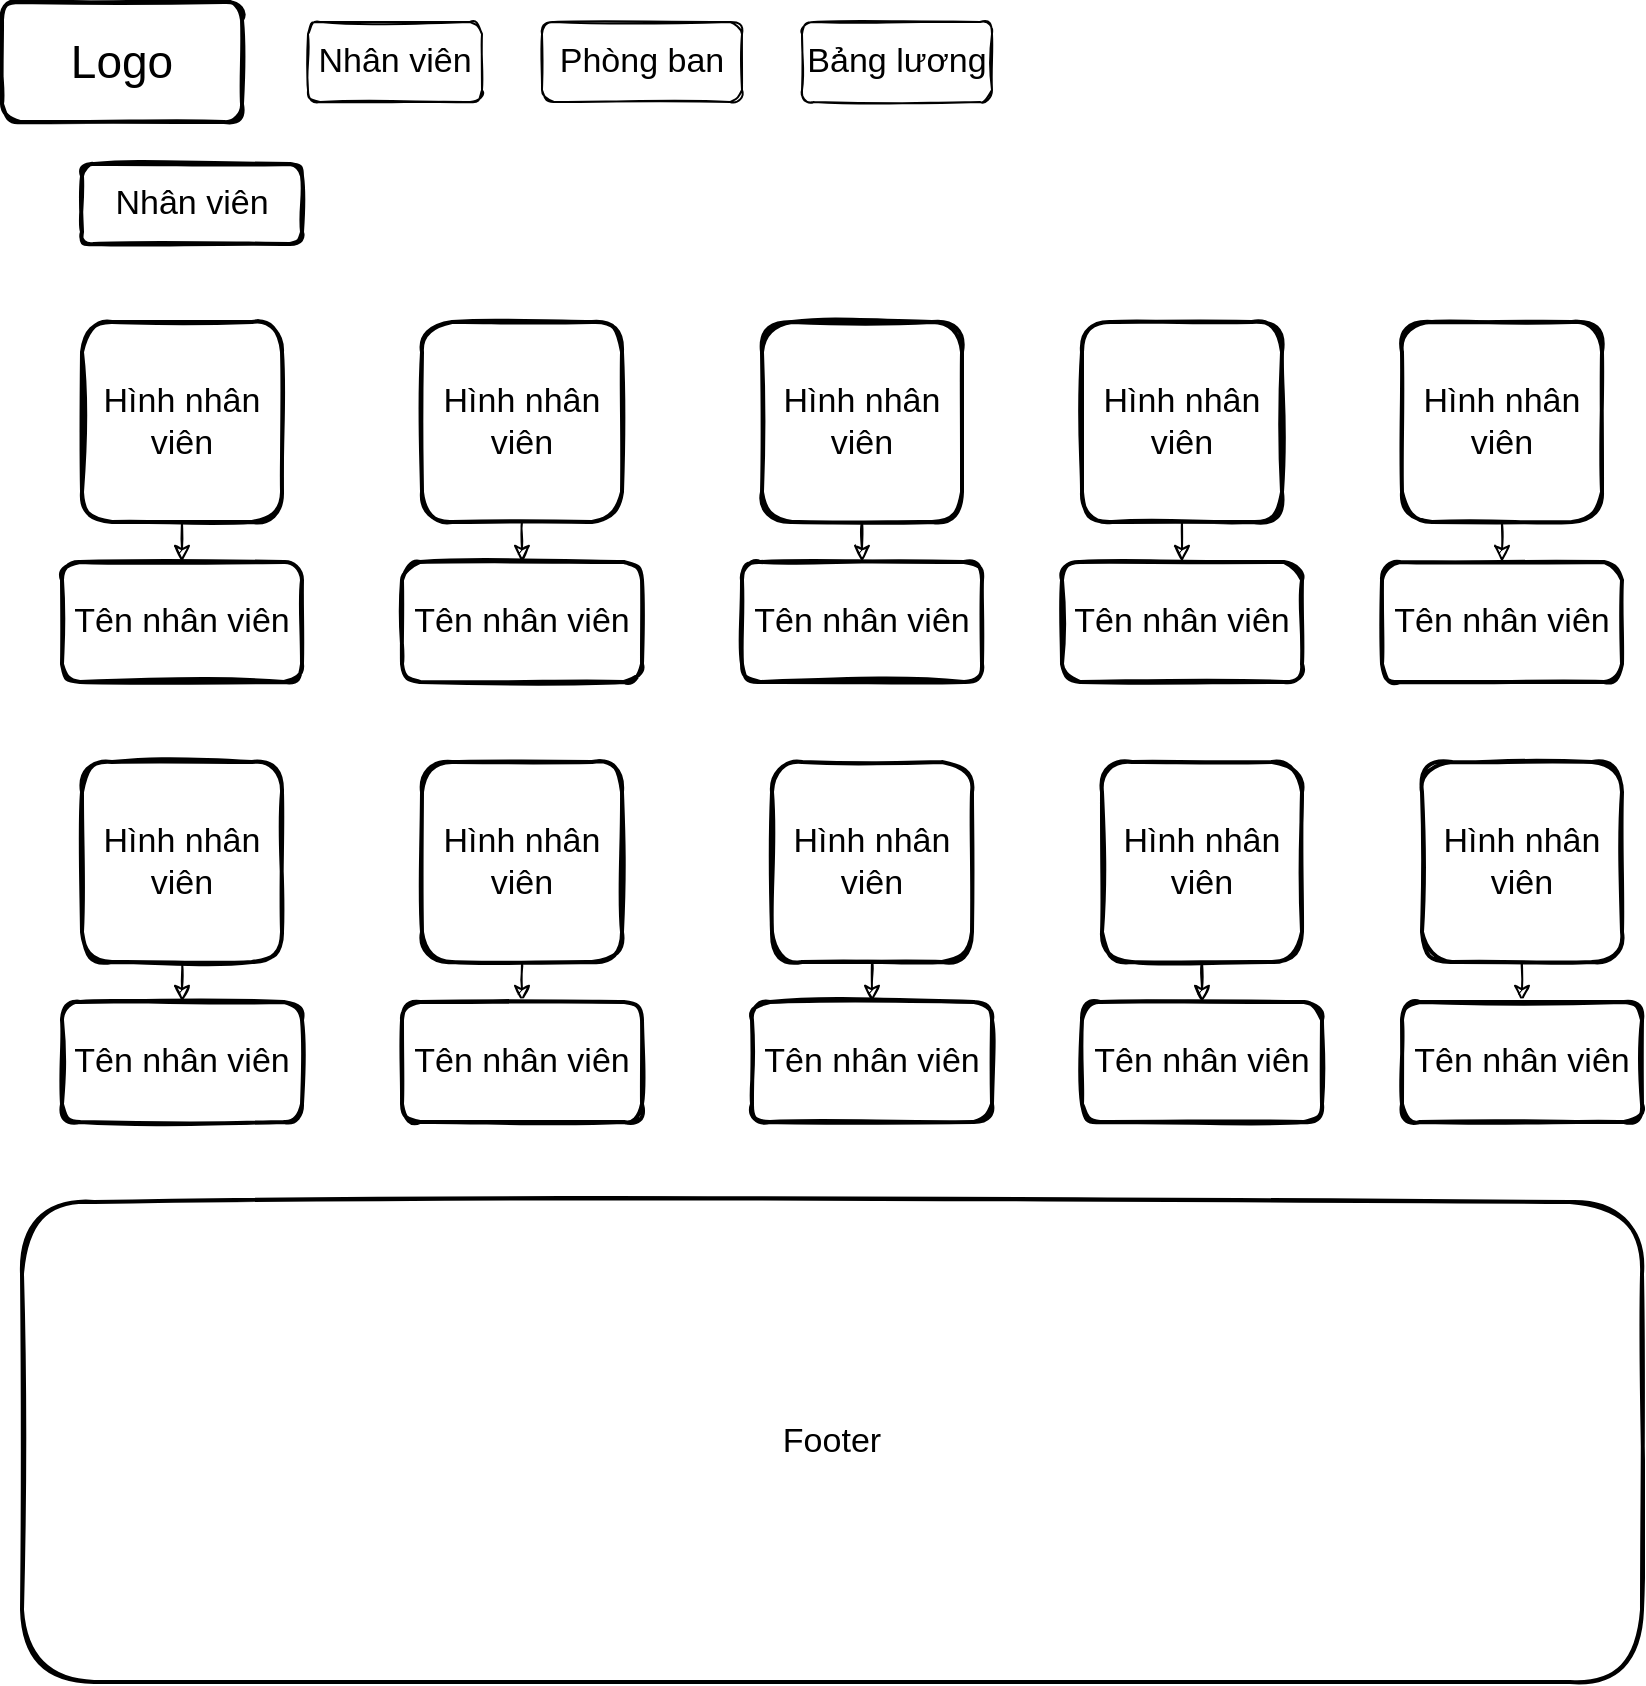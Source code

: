 <mxfile>
    <diagram id="LV9_-rGvCDYi14f78EeH" name="Home">
        <mxGraphModel dx="865" dy="1028" grid="1" gridSize="10" guides="1" tooltips="1" connect="1" arrows="1" fold="1" page="1" pageScale="1" pageWidth="850" pageHeight="1100" math="0" shadow="0">
            <root>
                <mxCell id="0"/>
                <mxCell id="1" parent="0"/>
                <mxCell id="2" value="Logo" style="whiteSpace=wrap;html=1;strokeWidth=2;fontSize=23;sketch=1;rounded=1;" parent="1" vertex="1">
                    <mxGeometry x="20" y="10" width="120" height="60" as="geometry"/>
                </mxCell>
                <mxCell id="3" value="Nhân viên" style="whiteSpace=wrap;html=1;fontSize=17;sketch=1;rounded=1;" parent="1" vertex="1">
                    <mxGeometry x="173" y="20" width="87" height="40" as="geometry"/>
                </mxCell>
                <mxCell id="4" value="Phòng ban" style="whiteSpace=wrap;html=1;fontSize=17;sketch=1;rounded=1;" parent="1" vertex="1">
                    <mxGeometry x="290" y="20" width="100" height="40" as="geometry"/>
                </mxCell>
                <mxCell id="5" value="Bảng lương" style="whiteSpace=wrap;html=1;fontSize=17;sketch=1;rounded=1;" parent="1" vertex="1">
                    <mxGeometry x="420" y="20" width="95" height="40" as="geometry"/>
                </mxCell>
                <mxCell id="11" value="" style="edgeStyle=none;html=1;fontSize=17;sketch=1;" parent="1" source="8" target="10" edge="1">
                    <mxGeometry relative="1" as="geometry"/>
                </mxCell>
                <mxCell id="8" value="Hình nhân viên&lt;br&gt;" style="whiteSpace=wrap;html=1;aspect=fixed;fontSize=17;strokeWidth=2;sketch=1;rounded=1;" parent="1" vertex="1">
                    <mxGeometry x="60" y="170" width="100" height="100" as="geometry"/>
                </mxCell>
                <mxCell id="9" value="Nhân viên" style="whiteSpace=wrap;html=1;fontSize=17;strokeWidth=2;sketch=1;rounded=1;" parent="1" vertex="1">
                    <mxGeometry x="60" y="91" width="110" height="40" as="geometry"/>
                </mxCell>
                <mxCell id="10" value="Tên nhân viên" style="whiteSpace=wrap;html=1;fontSize=17;strokeWidth=2;sketch=1;rounded=1;" parent="1" vertex="1">
                    <mxGeometry x="50" y="290" width="120" height="60" as="geometry"/>
                </mxCell>
                <mxCell id="12" value="" style="edgeStyle=none;html=1;fontSize=17;sketch=1;" parent="1" source="13" target="14" edge="1">
                    <mxGeometry relative="1" as="geometry"/>
                </mxCell>
                <mxCell id="13" value="Hình nhân viên&lt;br&gt;" style="whiteSpace=wrap;html=1;aspect=fixed;fontSize=17;strokeWidth=2;sketch=1;rounded=1;" parent="1" vertex="1">
                    <mxGeometry x="230" y="170" width="100" height="100" as="geometry"/>
                </mxCell>
                <mxCell id="14" value="Tên nhân viên" style="whiteSpace=wrap;html=1;fontSize=17;strokeWidth=2;sketch=1;rounded=1;" parent="1" vertex="1">
                    <mxGeometry x="220" y="290" width="120" height="60" as="geometry"/>
                </mxCell>
                <mxCell id="33" value="" style="edgeStyle=none;html=1;fontSize=17;sketch=1;" parent="1" source="34" target="35" edge="1">
                    <mxGeometry relative="1" as="geometry"/>
                </mxCell>
                <mxCell id="34" value="Hình nhân viên&lt;br&gt;" style="whiteSpace=wrap;html=1;aspect=fixed;fontSize=17;strokeWidth=2;sketch=1;rounded=1;" parent="1" vertex="1">
                    <mxGeometry x="400" y="170" width="100" height="100" as="geometry"/>
                </mxCell>
                <mxCell id="35" value="Tên nhân viên" style="whiteSpace=wrap;html=1;fontSize=17;strokeWidth=2;sketch=1;rounded=1;" parent="1" vertex="1">
                    <mxGeometry x="390" y="290" width="120" height="60" as="geometry"/>
                </mxCell>
                <mxCell id="36" value="" style="edgeStyle=none;html=1;fontSize=17;sketch=1;" parent="1" source="37" target="38" edge="1">
                    <mxGeometry relative="1" as="geometry"/>
                </mxCell>
                <mxCell id="37" value="Hình nhân viên&lt;br&gt;" style="whiteSpace=wrap;html=1;aspect=fixed;fontSize=17;strokeWidth=2;sketch=1;rounded=1;" parent="1" vertex="1">
                    <mxGeometry x="560" y="170" width="100" height="100" as="geometry"/>
                </mxCell>
                <mxCell id="38" value="Tên nhân viên" style="whiteSpace=wrap;html=1;fontSize=17;strokeWidth=2;sketch=1;rounded=1;" parent="1" vertex="1">
                    <mxGeometry x="550" y="290" width="120" height="60" as="geometry"/>
                </mxCell>
                <mxCell id="39" value="" style="edgeStyle=none;html=1;fontSize=17;sketch=1;" parent="1" source="40" target="41" edge="1">
                    <mxGeometry relative="1" as="geometry"/>
                </mxCell>
                <mxCell id="40" value="Hình nhân viên&lt;br&gt;" style="whiteSpace=wrap;html=1;aspect=fixed;fontSize=17;strokeWidth=2;sketch=1;rounded=1;" parent="1" vertex="1">
                    <mxGeometry x="720" y="170" width="100" height="100" as="geometry"/>
                </mxCell>
                <mxCell id="41" value="Tên nhân viên" style="whiteSpace=wrap;html=1;fontSize=17;strokeWidth=2;sketch=1;rounded=1;" parent="1" vertex="1">
                    <mxGeometry x="710" y="290" width="120" height="60" as="geometry"/>
                </mxCell>
                <mxCell id="42" value="" style="edgeStyle=none;html=1;fontSize=17;sketch=1;" parent="1" source="43" target="44" edge="1">
                    <mxGeometry relative="1" as="geometry"/>
                </mxCell>
                <mxCell id="43" value="Hình nhân viên&lt;br&gt;" style="whiteSpace=wrap;html=1;aspect=fixed;fontSize=17;strokeWidth=2;sketch=1;rounded=1;" parent="1" vertex="1">
                    <mxGeometry x="60" y="390" width="100" height="100" as="geometry"/>
                </mxCell>
                <mxCell id="44" value="Tên nhân viên" style="whiteSpace=wrap;html=1;fontSize=17;strokeWidth=2;sketch=1;rounded=1;" parent="1" vertex="1">
                    <mxGeometry x="50" y="510" width="120" height="60" as="geometry"/>
                </mxCell>
                <mxCell id="45" value="" style="edgeStyle=none;html=1;fontSize=17;sketch=1;" parent="1" source="46" target="47" edge="1">
                    <mxGeometry relative="1" as="geometry"/>
                </mxCell>
                <mxCell id="46" value="Hình nhân viên&lt;br&gt;" style="whiteSpace=wrap;html=1;aspect=fixed;fontSize=17;strokeWidth=2;sketch=1;rounded=1;" parent="1" vertex="1">
                    <mxGeometry x="230" y="390" width="100" height="100" as="geometry"/>
                </mxCell>
                <mxCell id="47" value="Tên nhân viên" style="whiteSpace=wrap;html=1;fontSize=17;strokeWidth=2;sketch=1;rounded=1;" parent="1" vertex="1">
                    <mxGeometry x="220" y="510" width="120" height="60" as="geometry"/>
                </mxCell>
                <mxCell id="48" value="" style="edgeStyle=none;html=1;fontSize=17;sketch=1;" parent="1" source="49" target="50" edge="1">
                    <mxGeometry relative="1" as="geometry"/>
                </mxCell>
                <mxCell id="49" value="Hình nhân viên&lt;br&gt;" style="whiteSpace=wrap;html=1;aspect=fixed;fontSize=17;strokeWidth=2;sketch=1;rounded=1;" parent="1" vertex="1">
                    <mxGeometry x="405" y="390" width="100" height="100" as="geometry"/>
                </mxCell>
                <mxCell id="50" value="Tên nhân viên" style="whiteSpace=wrap;html=1;fontSize=17;strokeWidth=2;sketch=1;rounded=1;" parent="1" vertex="1">
                    <mxGeometry x="395" y="510" width="120" height="60" as="geometry"/>
                </mxCell>
                <mxCell id="51" value="" style="edgeStyle=none;html=1;fontSize=17;sketch=1;" parent="1" source="52" target="53" edge="1">
                    <mxGeometry relative="1" as="geometry"/>
                </mxCell>
                <mxCell id="52" value="Hình nhân viên&lt;br&gt;" style="whiteSpace=wrap;html=1;aspect=fixed;fontSize=17;strokeWidth=2;sketch=1;rounded=1;" parent="1" vertex="1">
                    <mxGeometry x="570" y="390" width="100" height="100" as="geometry"/>
                </mxCell>
                <mxCell id="53" value="Tên nhân viên" style="whiteSpace=wrap;html=1;fontSize=17;strokeWidth=2;sketch=1;rounded=1;" parent="1" vertex="1">
                    <mxGeometry x="560" y="510" width="120" height="60" as="geometry"/>
                </mxCell>
                <mxCell id="54" value="" style="edgeStyle=none;html=1;fontSize=17;sketch=1;" parent="1" source="55" target="56" edge="1">
                    <mxGeometry relative="1" as="geometry"/>
                </mxCell>
                <mxCell id="55" value="Hình nhân viên&lt;br&gt;" style="whiteSpace=wrap;html=1;aspect=fixed;fontSize=17;strokeWidth=2;sketch=1;rounded=1;" parent="1" vertex="1">
                    <mxGeometry x="730" y="390" width="100" height="100" as="geometry"/>
                </mxCell>
                <mxCell id="56" value="Tên nhân viên" style="whiteSpace=wrap;html=1;fontSize=17;strokeWidth=2;sketch=1;rounded=1;" parent="1" vertex="1">
                    <mxGeometry x="720" y="510" width="120" height="60" as="geometry"/>
                </mxCell>
                <mxCell id="57" value="Footer&lt;br&gt;" style="whiteSpace=wrap;html=1;fontSize=17;strokeWidth=2;sketch=1;rounded=1;" parent="1" vertex="1">
                    <mxGeometry x="30" y="610" width="810" height="240" as="geometry"/>
                </mxCell>
            </root>
        </mxGraphModel>
    </diagram>
    <diagram id="Rh4C0DtiXNMuDJYVeA87" name="Info nhân viên">
        <mxGraphModel dx="519" dy="617" grid="1" gridSize="10" guides="1" tooltips="1" connect="1" arrows="1" fold="1" page="1" pageScale="1" pageWidth="850" pageHeight="1100" math="0" shadow="0">
            <root>
                <mxCell id="5yeoVrQrAcPR2FIIpvsV-0"/>
                <mxCell id="5yeoVrQrAcPR2FIIpvsV-1" parent="5yeoVrQrAcPR2FIIpvsV-0"/>
                <mxCell id="mHbnLSyk6xPTlPP7nOwF-0" value="Logo" style="rounded=1;whiteSpace=wrap;html=1;strokeWidth=2;fontSize=23;" parent="5yeoVrQrAcPR2FIIpvsV-1" vertex="1">
                    <mxGeometry x="20" y="10" width="120" height="60" as="geometry"/>
                </mxCell>
                <mxCell id="mHbnLSyk6xPTlPP7nOwF-1" value="Nhân viên" style="rounded=1;whiteSpace=wrap;html=1;fontSize=17;" parent="5yeoVrQrAcPR2FIIpvsV-1" vertex="1">
                    <mxGeometry x="173" y="20" width="87" height="40" as="geometry"/>
                </mxCell>
                <mxCell id="mHbnLSyk6xPTlPP7nOwF-2" value="Phòng ban" style="rounded=1;whiteSpace=wrap;html=1;fontSize=17;" parent="5yeoVrQrAcPR2FIIpvsV-1" vertex="1">
                    <mxGeometry x="290" y="20" width="100" height="40" as="geometry"/>
                </mxCell>
                <mxCell id="mHbnLSyk6xPTlPP7nOwF-3" value="Bảng lương" style="rounded=1;whiteSpace=wrap;html=1;fontSize=17;" parent="5yeoVrQrAcPR2FIIpvsV-1" vertex="1">
                    <mxGeometry x="420" y="20" width="95" height="40" as="geometry"/>
                </mxCell>
                <mxCell id="mHbnLSyk6xPTlPP7nOwF-4" value="Link/ ...NV" style="rounded=1;whiteSpace=wrap;html=1;fontSize=17;strokeWidth=2;" parent="5yeoVrQrAcPR2FIIpvsV-1" vertex="1">
                    <mxGeometry x="60" y="91" width="110" height="40" as="geometry"/>
                </mxCell>
                <mxCell id="mHbnLSyk6xPTlPP7nOwF-5" value="Hình ảnh nhân viên" style="rounded=0;whiteSpace=wrap;html=1;fontSize=17;strokeWidth=2;" parent="5yeoVrQrAcPR2FIIpvsV-1" vertex="1">
                    <mxGeometry x="55" y="180" width="235" height="210" as="geometry"/>
                </mxCell>
                <mxCell id="mHbnLSyk6xPTlPP7nOwF-6" value="Thông tin nhân viên&amp;nbsp;" style="rounded=1;whiteSpace=wrap;html=1;fontSize=17;strokeWidth=2;" parent="5yeoVrQrAcPR2FIIpvsV-1" vertex="1">
                    <mxGeometry x="390" y="180" width="210" height="210" as="geometry"/>
                </mxCell>
                <mxCell id="T1HHlXfv3gW0yUMCSG1q-0" value="Footer&lt;br&gt;" style="rounded=1;whiteSpace=wrap;html=1;fontSize=17;strokeWidth=2;" parent="5yeoVrQrAcPR2FIIpvsV-1" vertex="1">
                    <mxGeometry x="20" y="450" width="810" height="240" as="geometry"/>
                </mxCell>
            </root>
        </mxGraphModel>
    </diagram>
    <diagram id="wjRbZZWkJNG5iRARIBvu" name="Phòng ban ">
        <mxGraphModel dx="519" dy="617" grid="1" gridSize="10" guides="1" tooltips="1" connect="1" arrows="1" fold="1" page="1" pageScale="1" pageWidth="850" pageHeight="1100" math="0" shadow="0">
            <root>
                <mxCell id="-2Ng-QILOpK0Hc8JdXjF-0"/>
                <mxCell id="-2Ng-QILOpK0Hc8JdXjF-1" parent="-2Ng-QILOpK0Hc8JdXjF-0"/>
                <mxCell id="Cq7XNOuLPH0kYYIhkDTg-0" value="Logo" style="rounded=1;whiteSpace=wrap;html=1;strokeWidth=2;fontSize=23;" parent="-2Ng-QILOpK0Hc8JdXjF-1" vertex="1">
                    <mxGeometry x="20" y="10" width="120" height="60" as="geometry"/>
                </mxCell>
                <mxCell id="Cq7XNOuLPH0kYYIhkDTg-1" value="Nhân viên" style="rounded=1;whiteSpace=wrap;html=1;fontSize=17;" parent="-2Ng-QILOpK0Hc8JdXjF-1" vertex="1">
                    <mxGeometry x="173" y="20" width="87" height="40" as="geometry"/>
                </mxCell>
                <mxCell id="Cq7XNOuLPH0kYYIhkDTg-2" value="Phòng ban" style="rounded=1;whiteSpace=wrap;html=1;fontSize=17;" parent="-2Ng-QILOpK0Hc8JdXjF-1" vertex="1">
                    <mxGeometry x="290" y="20" width="100" height="40" as="geometry"/>
                </mxCell>
                <mxCell id="Cq7XNOuLPH0kYYIhkDTg-3" value="Bảng lương" style="rounded=1;whiteSpace=wrap;html=1;fontSize=17;" parent="-2Ng-QILOpK0Hc8JdXjF-1" vertex="1">
                    <mxGeometry x="420" y="20" width="95" height="40" as="geometry"/>
                </mxCell>
                <mxCell id="Cq7XNOuLPH0kYYIhkDTg-5" value="Phòng ban" style="whiteSpace=wrap;html=1;aspect=fixed;fontSize=17;strokeWidth=2;" parent="-2Ng-QILOpK0Hc8JdXjF-1" vertex="1">
                    <mxGeometry x="60" y="160" width="160" height="160" as="geometry"/>
                </mxCell>
                <mxCell id="Cq7XNOuLPH0kYYIhkDTg-6" value="Link/... Phòng ban&lt;br&gt;" style="rounded=1;whiteSpace=wrap;html=1;fontSize=17;strokeWidth=2;" parent="-2Ng-QILOpK0Hc8JdXjF-1" vertex="1">
                    <mxGeometry x="60" y="91" width="170" height="40" as="geometry"/>
                </mxCell>
                <mxCell id="Cq7XNOuLPH0kYYIhkDTg-25" value="Phòng ban" style="whiteSpace=wrap;html=1;aspect=fixed;fontSize=17;strokeWidth=2;" parent="-2Ng-QILOpK0Hc8JdXjF-1" vertex="1">
                    <mxGeometry x="640" y="160" width="160" height="160" as="geometry"/>
                </mxCell>
                <mxCell id="Cq7XNOuLPH0kYYIhkDTg-26" value="Phòng ban" style="whiteSpace=wrap;html=1;aspect=fixed;fontSize=17;strokeWidth=2;" parent="-2Ng-QILOpK0Hc8JdXjF-1" vertex="1">
                    <mxGeometry x="355" y="160" width="160" height="160" as="geometry"/>
                </mxCell>
                <mxCell id="Cq7XNOuLPH0kYYIhkDTg-27" value="Phòng ban" style="whiteSpace=wrap;html=1;aspect=fixed;fontSize=17;strokeWidth=2;" parent="-2Ng-QILOpK0Hc8JdXjF-1" vertex="1">
                    <mxGeometry x="360" y="370" width="160" height="160" as="geometry"/>
                </mxCell>
                <mxCell id="Cq7XNOuLPH0kYYIhkDTg-28" value="Phòng ban" style="whiteSpace=wrap;html=1;aspect=fixed;fontSize=17;strokeWidth=2;" parent="-2Ng-QILOpK0Hc8JdXjF-1" vertex="1">
                    <mxGeometry x="60" y="370" width="160" height="160" as="geometry"/>
                </mxCell>
                <mxCell id="aJ6Glp5pa8bVUoR3LUSK-0" value="Footer&lt;br&gt;" style="rounded=1;whiteSpace=wrap;html=1;fontSize=17;strokeWidth=2;" parent="-2Ng-QILOpK0Hc8JdXjF-1" vertex="1">
                    <mxGeometry x="20" y="580" width="810" height="240" as="geometry"/>
                </mxCell>
            </root>
        </mxGraphModel>
    </diagram>
    <diagram id="-3cvA6qCz7OytJ_isGyZ" name="Bảng lương">
        <mxGraphModel dx="519" dy="617" grid="1" gridSize="10" guides="1" tooltips="1" connect="1" arrows="1" fold="1" page="1" pageScale="1" pageWidth="850" pageHeight="1100" math="0" shadow="0">
            <root>
                <mxCell id="8d9Yz5ddD4iW5Gt6s29m-0"/>
                <mxCell id="8d9Yz5ddD4iW5Gt6s29m-1" parent="8d9Yz5ddD4iW5Gt6s29m-0"/>
                <mxCell id="u891WQ2lOepayki1ZKRA-0" value="Logo" style="rounded=1;whiteSpace=wrap;html=1;strokeWidth=2;fontSize=23;" parent="8d9Yz5ddD4iW5Gt6s29m-1" vertex="1">
                    <mxGeometry x="20" y="10" width="120" height="60" as="geometry"/>
                </mxCell>
                <mxCell id="u891WQ2lOepayki1ZKRA-1" value="Nhân viên" style="rounded=1;whiteSpace=wrap;html=1;fontSize=17;" parent="8d9Yz5ddD4iW5Gt6s29m-1" vertex="1">
                    <mxGeometry x="173" y="20" width="87" height="40" as="geometry"/>
                </mxCell>
                <mxCell id="u891WQ2lOepayki1ZKRA-2" value="Phòng ban" style="rounded=1;whiteSpace=wrap;html=1;fontSize=17;" parent="8d9Yz5ddD4iW5Gt6s29m-1" vertex="1">
                    <mxGeometry x="290" y="20" width="100" height="40" as="geometry"/>
                </mxCell>
                <mxCell id="u891WQ2lOepayki1ZKRA-3" value="Bảng lương" style="rounded=1;whiteSpace=wrap;html=1;fontSize=17;" parent="8d9Yz5ddD4iW5Gt6s29m-1" vertex="1">
                    <mxGeometry x="420" y="20" width="95" height="40" as="geometry"/>
                </mxCell>
                <mxCell id="u891WQ2lOepayki1ZKRA-4" value="" style="edgeStyle=none;html=1;fontSize=17;" parent="8d9Yz5ddD4iW5Gt6s29m-1" source="u891WQ2lOepayki1ZKRA-5" target="u891WQ2lOepayki1ZKRA-7" edge="1">
                    <mxGeometry relative="1" as="geometry"/>
                </mxCell>
                <mxCell id="u891WQ2lOepayki1ZKRA-5" value="Hình nhân viên&lt;br&gt;" style="whiteSpace=wrap;html=1;aspect=fixed;fontSize=17;strokeWidth=2;" parent="8d9Yz5ddD4iW5Gt6s29m-1" vertex="1">
                    <mxGeometry x="60" y="170" width="100" height="100" as="geometry"/>
                </mxCell>
                <mxCell id="u891WQ2lOepayki1ZKRA-6" value="Nhân viên/ ... Bảng lương" style="rounded=1;whiteSpace=wrap;html=1;fontSize=17;strokeWidth=2;" parent="8d9Yz5ddD4iW5Gt6s29m-1" vertex="1">
                    <mxGeometry x="60" y="91" width="210" height="40" as="geometry"/>
                </mxCell>
                <mxCell id="u891WQ2lOepayki1ZKRA-7" value="Tên nhân viên" style="whiteSpace=wrap;html=1;fontSize=17;strokeWidth=2;" parent="8d9Yz5ddD4iW5Gt6s29m-1" vertex="1">
                    <mxGeometry x="50" y="290" width="120" height="60" as="geometry"/>
                </mxCell>
                <mxCell id="u891WQ2lOepayki1ZKRA-8" value="" style="edgeStyle=none;html=1;fontSize=17;" parent="8d9Yz5ddD4iW5Gt6s29m-1" source="u891WQ2lOepayki1ZKRA-9" target="u891WQ2lOepayki1ZKRA-10" edge="1">
                    <mxGeometry relative="1" as="geometry"/>
                </mxCell>
                <mxCell id="u891WQ2lOepayki1ZKRA-9" value="Hình nhân viên&lt;br&gt;" style="whiteSpace=wrap;html=1;aspect=fixed;fontSize=17;strokeWidth=2;" parent="8d9Yz5ddD4iW5Gt6s29m-1" vertex="1">
                    <mxGeometry x="230" y="170" width="100" height="100" as="geometry"/>
                </mxCell>
                <mxCell id="u891WQ2lOepayki1ZKRA-10" value="Tên nhân viên" style="whiteSpace=wrap;html=1;fontSize=17;strokeWidth=2;" parent="8d9Yz5ddD4iW5Gt6s29m-1" vertex="1">
                    <mxGeometry x="220" y="290" width="120" height="60" as="geometry"/>
                </mxCell>
                <mxCell id="u891WQ2lOepayki1ZKRA-11" value="" style="edgeStyle=none;html=1;fontSize=17;" parent="8d9Yz5ddD4iW5Gt6s29m-1" source="u891WQ2lOepayki1ZKRA-12" target="u891WQ2lOepayki1ZKRA-13" edge="1">
                    <mxGeometry relative="1" as="geometry"/>
                </mxCell>
                <mxCell id="u891WQ2lOepayki1ZKRA-12" value="Hình nhân viên&lt;br&gt;" style="whiteSpace=wrap;html=1;aspect=fixed;fontSize=17;strokeWidth=2;" parent="8d9Yz5ddD4iW5Gt6s29m-1" vertex="1">
                    <mxGeometry x="400" y="170" width="100" height="100" as="geometry"/>
                </mxCell>
                <mxCell id="u891WQ2lOepayki1ZKRA-13" value="Tên nhân viên" style="whiteSpace=wrap;html=1;fontSize=17;strokeWidth=2;" parent="8d9Yz5ddD4iW5Gt6s29m-1" vertex="1">
                    <mxGeometry x="390" y="290" width="120" height="60" as="geometry"/>
                </mxCell>
                <mxCell id="u891WQ2lOepayki1ZKRA-14" value="" style="edgeStyle=none;html=1;fontSize=17;" parent="8d9Yz5ddD4iW5Gt6s29m-1" source="u891WQ2lOepayki1ZKRA-15" target="u891WQ2lOepayki1ZKRA-16" edge="1">
                    <mxGeometry relative="1" as="geometry"/>
                </mxCell>
                <mxCell id="u891WQ2lOepayki1ZKRA-15" value="Hình nhân viên&lt;br&gt;" style="whiteSpace=wrap;html=1;aspect=fixed;fontSize=17;strokeWidth=2;" parent="8d9Yz5ddD4iW5Gt6s29m-1" vertex="1">
                    <mxGeometry x="560" y="170" width="100" height="100" as="geometry"/>
                </mxCell>
                <mxCell id="u891WQ2lOepayki1ZKRA-16" value="Tên nhân viên" style="whiteSpace=wrap;html=1;fontSize=17;strokeWidth=2;" parent="8d9Yz5ddD4iW5Gt6s29m-1" vertex="1">
                    <mxGeometry x="550" y="290" width="120" height="60" as="geometry"/>
                </mxCell>
                <mxCell id="u891WQ2lOepayki1ZKRA-17" value="" style="edgeStyle=none;html=1;fontSize=17;" parent="8d9Yz5ddD4iW5Gt6s29m-1" source="u891WQ2lOepayki1ZKRA-18" target="u891WQ2lOepayki1ZKRA-19" edge="1">
                    <mxGeometry relative="1" as="geometry"/>
                </mxCell>
                <mxCell id="u891WQ2lOepayki1ZKRA-18" value="Hình nhân viên&lt;br&gt;" style="whiteSpace=wrap;html=1;aspect=fixed;fontSize=17;strokeWidth=2;" parent="8d9Yz5ddD4iW5Gt6s29m-1" vertex="1">
                    <mxGeometry x="720" y="170" width="100" height="100" as="geometry"/>
                </mxCell>
                <mxCell id="u891WQ2lOepayki1ZKRA-19" value="Tên nhân viên" style="whiteSpace=wrap;html=1;fontSize=17;strokeWidth=2;" parent="8d9Yz5ddD4iW5Gt6s29m-1" vertex="1">
                    <mxGeometry x="710" y="290" width="120" height="60" as="geometry"/>
                </mxCell>
                <mxCell id="u891WQ2lOepayki1ZKRA-20" value="" style="edgeStyle=none;html=1;fontSize=17;" parent="8d9Yz5ddD4iW5Gt6s29m-1" source="u891WQ2lOepayki1ZKRA-21" target="u891WQ2lOepayki1ZKRA-22" edge="1">
                    <mxGeometry relative="1" as="geometry"/>
                </mxCell>
                <mxCell id="u891WQ2lOepayki1ZKRA-21" value="Hình nhân viên&lt;br&gt;" style="whiteSpace=wrap;html=1;aspect=fixed;fontSize=17;strokeWidth=2;" parent="8d9Yz5ddD4iW5Gt6s29m-1" vertex="1">
                    <mxGeometry x="60" y="390" width="100" height="100" as="geometry"/>
                </mxCell>
                <mxCell id="u891WQ2lOepayki1ZKRA-22" value="Tên nhân viên" style="whiteSpace=wrap;html=1;fontSize=17;strokeWidth=2;" parent="8d9Yz5ddD4iW5Gt6s29m-1" vertex="1">
                    <mxGeometry x="50" y="510" width="120" height="60" as="geometry"/>
                </mxCell>
                <mxCell id="u891WQ2lOepayki1ZKRA-23" value="" style="edgeStyle=none;html=1;fontSize=17;" parent="8d9Yz5ddD4iW5Gt6s29m-1" source="u891WQ2lOepayki1ZKRA-24" target="u891WQ2lOepayki1ZKRA-25" edge="1">
                    <mxGeometry relative="1" as="geometry"/>
                </mxCell>
                <mxCell id="u891WQ2lOepayki1ZKRA-24" value="Hình nhân viên&lt;br&gt;" style="whiteSpace=wrap;html=1;aspect=fixed;fontSize=17;strokeWidth=2;" parent="8d9Yz5ddD4iW5Gt6s29m-1" vertex="1">
                    <mxGeometry x="230" y="390" width="100" height="100" as="geometry"/>
                </mxCell>
                <mxCell id="u891WQ2lOepayki1ZKRA-25" value="Tên nhân viên" style="whiteSpace=wrap;html=1;fontSize=17;strokeWidth=2;" parent="8d9Yz5ddD4iW5Gt6s29m-1" vertex="1">
                    <mxGeometry x="220" y="510" width="120" height="60" as="geometry"/>
                </mxCell>
                <mxCell id="u891WQ2lOepayki1ZKRA-26" value="" style="edgeStyle=none;html=1;fontSize=17;" parent="8d9Yz5ddD4iW5Gt6s29m-1" source="u891WQ2lOepayki1ZKRA-27" target="u891WQ2lOepayki1ZKRA-28" edge="1">
                    <mxGeometry relative="1" as="geometry"/>
                </mxCell>
                <mxCell id="u891WQ2lOepayki1ZKRA-27" value="Hình nhân viên&lt;br&gt;" style="whiteSpace=wrap;html=1;aspect=fixed;fontSize=17;strokeWidth=2;" parent="8d9Yz5ddD4iW5Gt6s29m-1" vertex="1">
                    <mxGeometry x="405" y="390" width="100" height="100" as="geometry"/>
                </mxCell>
                <mxCell id="u891WQ2lOepayki1ZKRA-28" value="Tên nhân viên" style="whiteSpace=wrap;html=1;fontSize=17;strokeWidth=2;" parent="8d9Yz5ddD4iW5Gt6s29m-1" vertex="1">
                    <mxGeometry x="395" y="510" width="120" height="60" as="geometry"/>
                </mxCell>
                <mxCell id="u891WQ2lOepayki1ZKRA-29" value="" style="edgeStyle=none;html=1;fontSize=17;" parent="8d9Yz5ddD4iW5Gt6s29m-1" source="u891WQ2lOepayki1ZKRA-30" target="u891WQ2lOepayki1ZKRA-31" edge="1">
                    <mxGeometry relative="1" as="geometry"/>
                </mxCell>
                <mxCell id="u891WQ2lOepayki1ZKRA-30" value="Hình nhân viên&lt;br&gt;" style="whiteSpace=wrap;html=1;aspect=fixed;fontSize=17;strokeWidth=2;" parent="8d9Yz5ddD4iW5Gt6s29m-1" vertex="1">
                    <mxGeometry x="570" y="390" width="100" height="100" as="geometry"/>
                </mxCell>
                <mxCell id="u891WQ2lOepayki1ZKRA-31" value="Tên nhân viên" style="whiteSpace=wrap;html=1;fontSize=17;strokeWidth=2;" parent="8d9Yz5ddD4iW5Gt6s29m-1" vertex="1">
                    <mxGeometry x="560" y="510" width="120" height="60" as="geometry"/>
                </mxCell>
                <mxCell id="u891WQ2lOepayki1ZKRA-32" value="" style="edgeStyle=none;html=1;fontSize=17;" parent="8d9Yz5ddD4iW5Gt6s29m-1" source="u891WQ2lOepayki1ZKRA-33" target="u891WQ2lOepayki1ZKRA-34" edge="1">
                    <mxGeometry relative="1" as="geometry"/>
                </mxCell>
                <mxCell id="u891WQ2lOepayki1ZKRA-33" value="Hình nhân viên&lt;br&gt;" style="whiteSpace=wrap;html=1;aspect=fixed;fontSize=17;strokeWidth=2;" parent="8d9Yz5ddD4iW5Gt6s29m-1" vertex="1">
                    <mxGeometry x="730" y="390" width="100" height="100" as="geometry"/>
                </mxCell>
                <mxCell id="u891WQ2lOepayki1ZKRA-34" value="Tên nhân viên" style="whiteSpace=wrap;html=1;fontSize=17;strokeWidth=2;" parent="8d9Yz5ddD4iW5Gt6s29m-1" vertex="1">
                    <mxGeometry x="720" y="510" width="120" height="60" as="geometry"/>
                </mxCell>
                <mxCell id="u891WQ2lOepayki1ZKRA-35" value="Footer&lt;br&gt;" style="rounded=1;whiteSpace=wrap;html=1;fontSize=17;strokeWidth=2;" parent="8d9Yz5ddD4iW5Gt6s29m-1" vertex="1">
                    <mxGeometry x="30" y="610" width="810" height="240" as="geometry"/>
                </mxCell>
            </root>
        </mxGraphModel>
    </diagram>
</mxfile>